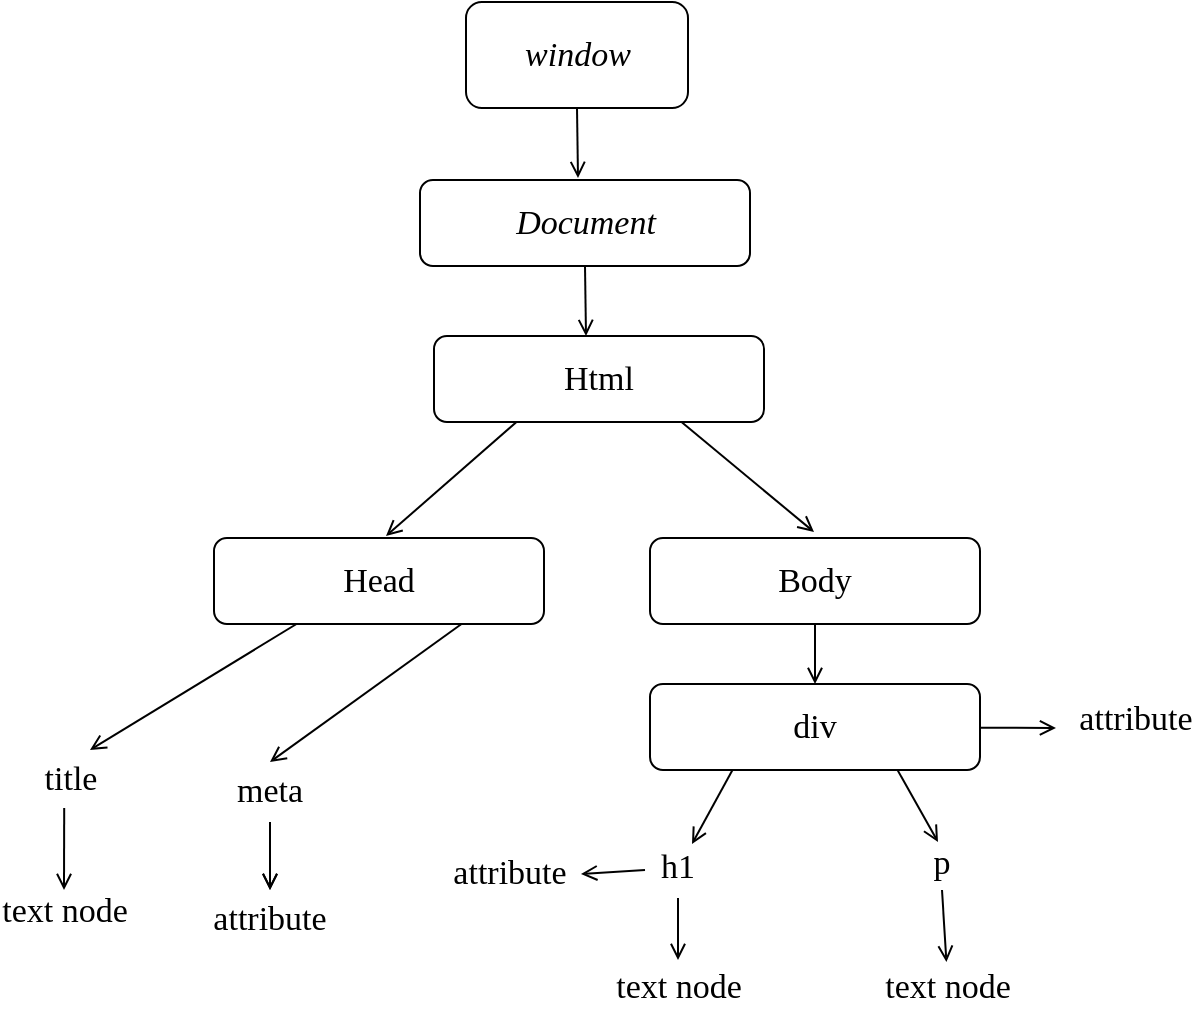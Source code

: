 <mxfile><diagram id="XkGYcIg0C0aKIhiCwujv" name="Page-1"><mxGraphModel dx="832" dy="1675" grid="0" gridSize="10" guides="1" tooltips="1" connect="1" arrows="1" fold="1" page="0" pageScale="1" pageWidth="850" pageHeight="1100" math="0" shadow="0"><root><mxCell id="0"/><mxCell id="1" parent="0"/><mxCell id="5" style="edgeStyle=none;html=1;exitX=0.5;exitY=1;exitDx=0;exitDy=0;fontFamily=Comic Sans MS;fontSize=17;endArrow=open;endFill=0;" edge="1" parent="1" source="3"><mxGeometry relative="1" as="geometry"><mxPoint x="466" y="-971" as="targetPoint"/></mxGeometry></mxCell><mxCell id="3" value="" style="rounded=1;whiteSpace=wrap;html=1;" vertex="1" parent="1"><mxGeometry x="410" y="-1059" width="111" height="53" as="geometry"/></mxCell><mxCell id="4" value="window" style="text;strokeColor=none;align=center;fillColor=none;html=1;verticalAlign=middle;whiteSpace=wrap;rounded=0;fontSize=17;fontStyle=2;fontFamily=Comic Sans MS;labelPosition=center;verticalLabelPosition=middle;" vertex="1" parent="1"><mxGeometry x="435.5" y="-1047.5" width="60" height="30" as="geometry"/></mxCell><mxCell id="9" style="edgeStyle=none;html=1;exitX=0.5;exitY=1;exitDx=0;exitDy=0;fontFamily=Comic Sans MS;fontSize=17;endArrow=open;endFill=0;" edge="1" parent="1" source="7"><mxGeometry relative="1" as="geometry"><mxPoint x="470" y="-892" as="targetPoint"/></mxGeometry></mxCell><mxCell id="7" value="" style="rounded=1;whiteSpace=wrap;html=1;fontFamily=Comic Sans MS;fontSize=17;" vertex="1" parent="1"><mxGeometry x="387" y="-970" width="165" height="43" as="geometry"/></mxCell><mxCell id="8" value="Document" style="text;strokeColor=none;align=center;fillColor=none;html=1;verticalAlign=middle;whiteSpace=wrap;rounded=0;fontSize=17;fontStyle=2;fontFamily=Comic Sans MS;" vertex="1" parent="1"><mxGeometry x="439.5" y="-963.5" width="60" height="30" as="geometry"/></mxCell><mxCell id="17" style="edgeStyle=none;html=1;exitX=0.25;exitY=1;exitDx=0;exitDy=0;fontFamily=Comic Sans MS;fontSize=17;endArrow=open;endFill=0;" edge="1" parent="1" source="12"><mxGeometry relative="1" as="geometry"><mxPoint x="370" y="-792" as="targetPoint"/></mxGeometry></mxCell><mxCell id="19" style="edgeStyle=none;html=1;exitX=0.75;exitY=1;exitDx=0;exitDy=0;fontFamily=Comic Sans MS;fontSize=17;endArrow=open;endFill=0;" edge="1" parent="1" source="12"><mxGeometry relative="1" as="geometry"><mxPoint x="584" y="-794" as="targetPoint"/></mxGeometry></mxCell><mxCell id="12" value="Html" style="rounded=1;whiteSpace=wrap;html=1;fontFamily=Comic Sans MS;fontSize=17;" vertex="1" parent="1"><mxGeometry x="394" y="-892" width="165" height="43" as="geometry"/></mxCell><mxCell id="33" value="title" style="edgeStyle=none;html=1;exitX=0.25;exitY=1;exitDx=0;exitDy=0;fontFamily=Comic Sans MS;fontSize=17;endArrow=open;endFill=0;" edge="1" parent="1" source="21"><mxGeometry x="1" y="15" relative="1" as="geometry"><mxPoint x="222" y="-685" as="targetPoint"/><mxPoint x="-18" y="2" as="offset"/></mxGeometry></mxCell><mxCell id="35" style="edgeStyle=none;html=1;exitX=0.75;exitY=1;exitDx=0;exitDy=0;fontFamily=Comic Sans MS;fontSize=17;endArrow=open;endFill=0;entryX=0.5;entryY=0;entryDx=0;entryDy=0;" edge="1" parent="1" source="21" target="41"><mxGeometry relative="1" as="geometry"><mxPoint x="362" y="-665" as="targetPoint"/></mxGeometry></mxCell><mxCell id="21" value="Head" style="rounded=1;whiteSpace=wrap;html=1;fontFamily=Comic Sans MS;fontSize=17;" vertex="1" parent="1"><mxGeometry x="284" y="-791" width="165" height="43" as="geometry"/></mxCell><mxCell id="47" style="edgeStyle=none;html=1;exitX=0.5;exitY=1;exitDx=0;exitDy=0;fontFamily=Comic Sans MS;fontSize=17;endArrow=open;endFill=0;" edge="1" parent="1" source="22" target="46"><mxGeometry relative="1" as="geometry"/></mxCell><mxCell id="22" value="Body" style="rounded=1;whiteSpace=wrap;html=1;fontFamily=Comic Sans MS;fontSize=17;" vertex="1" parent="1"><mxGeometry x="502" y="-791" width="165" height="43" as="geometry"/></mxCell><mxCell id="39" value="text node" style="edgeStyle=none;html=1;exitX=0.25;exitY=1;exitDx=0;exitDy=0;fontFamily=Comic Sans MS;fontSize=17;endArrow=open;endFill=0;" edge="1" parent="1"><mxGeometry x="1" y="11" relative="1" as="geometry"><mxPoint x="209.1" y="-656" as="sourcePoint"/><mxPoint x="209" y="-615" as="targetPoint"/><mxPoint x="-11" y="11" as="offset"/></mxGeometry></mxCell><mxCell id="42" style="edgeStyle=none;html=1;exitX=0.5;exitY=1;exitDx=0;exitDy=0;fontFamily=Comic Sans MS;fontSize=17;endArrow=open;endFill=0;entryX=0.5;entryY=0;entryDx=0;entryDy=0;" edge="1" parent="1" source="41" target="45"><mxGeometry relative="1" as="geometry"><mxPoint x="360" y="-615" as="targetPoint"/></mxGeometry></mxCell><mxCell id="64" style="edgeStyle=none;html=1;exitX=0.5;exitY=1;exitDx=0;exitDy=0;entryX=0.5;entryY=0;entryDx=0;entryDy=0;fontFamily=Comic Sans MS;fontSize=13;endArrow=open;endFill=0;" edge="1" parent="1" source="41" target="45"><mxGeometry relative="1" as="geometry"/></mxCell><mxCell id="41" value="meta" style="text;strokeColor=none;align=center;fillColor=none;html=1;verticalAlign=middle;whiteSpace=wrap;rounded=0;fontFamily=Comic Sans MS;fontSize=17;glass=0;" vertex="1" parent="1"><mxGeometry x="282" y="-679" width="60" height="30" as="geometry"/></mxCell><mxCell id="45" value="attribute" style="text;strokeColor=none;align=center;fillColor=none;html=1;verticalAlign=middle;whiteSpace=wrap;rounded=0;fontFamily=Comic Sans MS;fontSize=17;" vertex="1" parent="1"><mxGeometry x="282" y="-615" width="60" height="30" as="geometry"/></mxCell><mxCell id="49" style="edgeStyle=none;html=1;exitX=1;exitY=0.5;exitDx=0;exitDy=0;fontFamily=Comic Sans MS;fontSize=17;endArrow=open;endFill=0;" edge="1" parent="1" source="46"><mxGeometry relative="1" as="geometry"><mxPoint x="621" y="-696.5" as="targetPoint"/></mxGeometry></mxCell><mxCell id="51" value="" style="edgeStyle=none;html=1;fontFamily=Comic Sans MS;fontSize=17;endArrow=open;endFill=0;" edge="1" parent="1" source="46"><mxGeometry relative="1" as="geometry"><mxPoint x="705" y="-696" as="targetPoint"/></mxGeometry></mxCell><mxCell id="53" style="edgeStyle=none;html=1;exitX=0.25;exitY=1;exitDx=0;exitDy=0;fontFamily=Comic Sans MS;fontSize=17;endArrow=open;endFill=0;" edge="1" parent="1" source="46"><mxGeometry relative="1" as="geometry"><mxPoint x="523" y="-638" as="targetPoint"/></mxGeometry></mxCell><mxCell id="56" style="edgeStyle=none;html=1;exitX=0.75;exitY=1;exitDx=0;exitDy=0;fontFamily=Comic Sans MS;fontSize=17;endArrow=open;endFill=0;" edge="1" parent="1" source="46"><mxGeometry relative="1" as="geometry"><mxPoint x="646" y="-639" as="targetPoint"/></mxGeometry></mxCell><mxCell id="46" value="div" style="rounded=1;whiteSpace=wrap;html=1;fontFamily=Comic Sans MS;fontSize=17;glass=0;" vertex="1" parent="1"><mxGeometry x="502" y="-718" width="165" height="43" as="geometry"/></mxCell><mxCell id="52" value="attribute" style="text;strokeColor=none;align=center;fillColor=none;html=1;verticalAlign=middle;whiteSpace=wrap;rounded=0;glass=0;fontFamily=Comic Sans MS;fontSize=17;" vertex="1" parent="1"><mxGeometry x="715" y="-715" width="60" height="30" as="geometry"/></mxCell><mxCell id="61" style="edgeStyle=none;html=1;exitX=0.5;exitY=1;exitDx=0;exitDy=0;fontFamily=Comic Sans MS;fontSize=17;endArrow=open;endFill=0;" edge="1" parent="1" source="54"><mxGeometry relative="1" as="geometry"><mxPoint x="516" y="-580" as="targetPoint"/></mxGeometry></mxCell><mxCell id="54" value="h1" style="text;strokeColor=none;align=center;fillColor=none;html=1;verticalAlign=middle;whiteSpace=wrap;rounded=0;glass=0;fontFamily=Comic Sans MS;fontSize=17;" vertex="1" parent="1"><mxGeometry x="486" y="-641" width="60" height="30" as="geometry"/></mxCell><mxCell id="71" style="edgeStyle=none;html=1;exitX=0.5;exitY=1;exitDx=0;exitDy=0;fontFamily=Comic Sans MS;fontSize=17;endArrow=open;endFill=0;" edge="1" parent="1" source="57" target="70"><mxGeometry relative="1" as="geometry"/></mxCell><mxCell id="57" value="p" style="text;strokeColor=none;align=center;fillColor=none;html=1;verticalAlign=middle;whiteSpace=wrap;rounded=0;glass=0;fontFamily=Comic Sans MS;fontSize=17;" vertex="1" parent="1"><mxGeometry x="618" y="-641" width="60" height="26" as="geometry"/></mxCell><mxCell id="62" style="edgeStyle=none;html=1;fontFamily=Comic Sans MS;fontSize=17;endArrow=open;endFill=0;" edge="1" parent="1"><mxGeometry relative="1" as="geometry"><mxPoint x="467.5" y="-623" as="targetPoint"/><mxPoint x="499.5" y="-625" as="sourcePoint"/></mxGeometry></mxCell><mxCell id="63" value="attribute" style="text;strokeColor=none;align=center;fillColor=none;html=1;verticalAlign=middle;whiteSpace=wrap;rounded=0;glass=0;fontFamily=Comic Sans MS;fontSize=17;strokeWidth=0;" vertex="1" parent="1"><mxGeometry x="402" y="-638" width="60" height="30" as="geometry"/></mxCell><mxCell id="69" value="&lt;font style=&quot;font-size: 17px;&quot;&gt;text node&lt;/font&gt;" style="text;strokeColor=none;align=center;fillColor=none;html=1;verticalAlign=middle;whiteSpace=wrap;rounded=0;glass=0;strokeWidth=0;fontFamily=Comic Sans MS;fontSize=13;" vertex="1" parent="1"><mxGeometry x="471.5" y="-581" width="89" height="30" as="geometry"/></mxCell><mxCell id="70" value="text node" style="text;strokeColor=none;align=center;fillColor=none;html=1;verticalAlign=middle;whiteSpace=wrap;rounded=0;glass=0;fontFamily=Comic Sans MS;fontSize=17;strokeWidth=0;" vertex="1" parent="1"><mxGeometry x="609" y="-579" width="84" height="26" as="geometry"/></mxCell></root></mxGraphModel></diagram></mxfile>